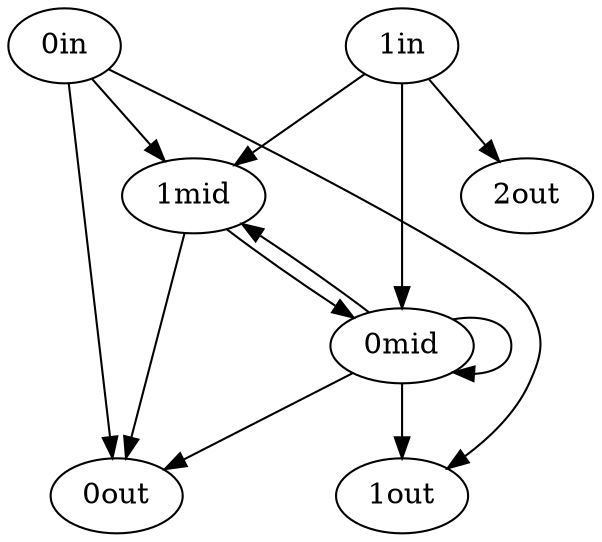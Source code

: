 digraph "" {
	"0in" -> "1out"	[key=0,
		weight=-3.6377842209674958];
	"0in" -> "1mid"	[key=0,
		weight=-2.76795360903403];
	"0in" -> "0out"	[key=0,
		weight=2.913596825881276];
	"1mid" -> "0mid"	[key=0,
		weight=0.6165115214405615];
	"1mid" -> "0out"	[key=0,
		weight=2.9330077826949488];
	"0mid" -> "1out"	[key=0,
		weight=2.0047001373416755];
	"0mid" -> "1mid"	[key=0,
		weight=-1.34533801312376];
	"0mid" -> "0mid"	[key=0,
		weight=-1.8265832443155807];
	"0mid" -> "0out"	[key=0,
		weight=-0.7665496719059972];
	"1in" -> "1mid"	[key=0,
		weight=3.6368075690523423];
	"1in" -> "0mid"	[key=0,
		weight=2.136059819929803];
	"1in" -> "2out"	[key=0,
		weight=3.5933465588280176];
}

